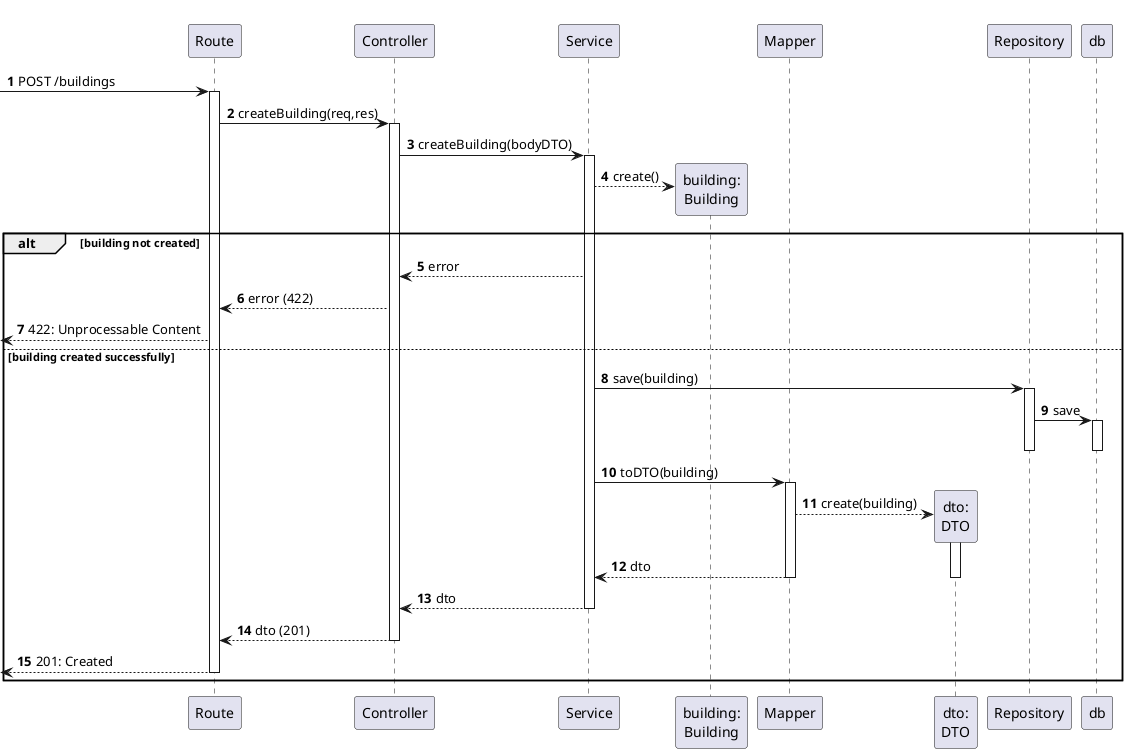 @startuml
autonumber

participant "Route" as r
participant "Controller" as ctrl
participant "Service" as svc
participant "Repository" as repo

participant "building:\nBuilding" as b
participant "Mapper" as map
participant "dto:\nDTO" as dto

participant "DBDriver" as repo

'activate ui
[-> r : POST /buildings
activate r
    r -> ctrl : createBuilding(req,res)

    activate ctrl
        ctrl -> svc : createBuilding(bodyDTO)
        activate svc
            svc --> b ** : create()

            alt building not created
                svc --> ctrl : error
                ctrl --> r : error (422)
                [<-- r : 422: Unprocessable Content
            else building created successfully
                svc -> repo : save(building)
                activate repo
                    repo -> db : save
                    activate db
                    deactivate db
                deactivate repo

                svc -> map : toDTO(building)
                activate map
                    map --> dto **: create(building)
                    activate dto
                        map --> svc : dto
                    deactivate dto
                deactivate map

                svc --> ctrl : dto
            deactivate svc

            ctrl --> r : dto (201)
        deactivate ctrl
    [<-- r : 201: Created
deactivate r
end

@enduml
